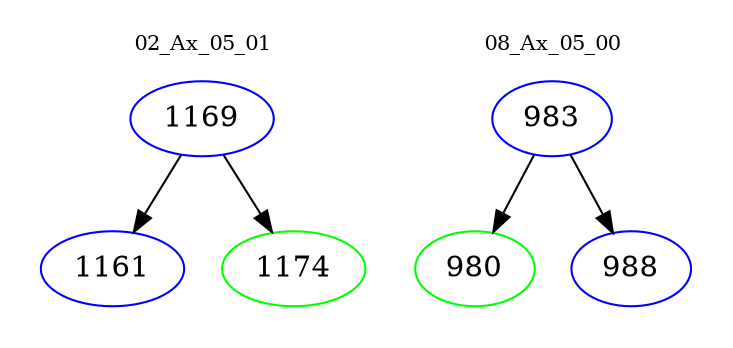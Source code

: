 digraph{
subgraph cluster_0 {
color = white
label = "02_Ax_05_01";
fontsize=10;
T0_1169 [label="1169", color="blue"]
T0_1169 -> T0_1161 [color="black"]
T0_1161 [label="1161", color="blue"]
T0_1169 -> T0_1174 [color="black"]
T0_1174 [label="1174", color="green"]
}
subgraph cluster_1 {
color = white
label = "08_Ax_05_00";
fontsize=10;
T1_983 [label="983", color="blue"]
T1_983 -> T1_980 [color="black"]
T1_980 [label="980", color="green"]
T1_983 -> T1_988 [color="black"]
T1_988 [label="988", color="blue"]
}
}
